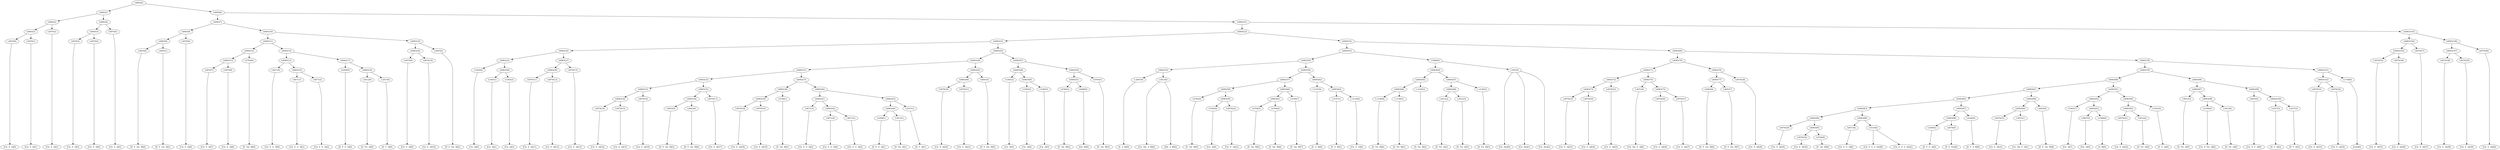 digraph sample{
"L4970(0)"->"[Cis  E  A](0)"
"L4970(1)"->"[Cis  E  A](1)"
"L6083(3)"->"L4970(0)"
"L6083(3)"->"L4970(1)"
"L4970(2)"->"[Cis  E  A](2)"
"L6083(2)"->"L6083(3)"
"L6083(2)"->"L4970(2)"
"L4970(3)"->"[Cis  E  A](3)"
"L4970(4)"->"[Cis  E  A](4)"
"L6083(5)"->"L4970(3)"
"L6083(5)"->"L4970(4)"
"L4970(5)"->"[Cis  E  A](5)"
"L6083(4)"->"L6083(5)"
"L6083(4)"->"L4970(5)"
"L6083(1)"->"L6083(2)"
"L6083(1)"->"L6083(4)"
"L4003(0)"->"[D  E  Gis  B](0)"
"L4003(1)"->"[D  E  Gis  B](1)"
"L6083(9)"->"L4003(0)"
"L6083(9)"->"L4003(1)"
"L4970(6)"->"[Cis  E  A](6)"
"L6083(8)"->"L6083(9)"
"L6083(8)"->"L4970(6)"
"L4970(7)"->"[Cis  E  A](7)"
"L4970(8)"->"[Cis  E  A](8)"
"L6083(13)"->"L4970(7)"
"L6083(13)"->"L4970(8)"
"L4764(0)"->"[E  Gis  B](0)"
"L6083(12)"->"L6083(13)"
"L6083(12)"->"L4764(0)"
"L4671(0)"->"[Cis  E  G  A](0)"
"L4671(1)"->"[Cis  E  G  A](1)"
"L4671(2)"->"[Cis  E  G  A](2)"
"L6083(16)"->"L4671(1)"
"L6083(16)"->"L4671(2)"
"L6083(15)"->"L4671(0)"
"L6083(15)"->"L6083(16)"
"L4309(0)"->"[D  E  G  A](0)"
"L3012(0)"->"[D  Fis  A](0)"
"L2557(0)"->"[D  F  A](0)"
"L6083(18)"->"L3012(0)"
"L6083(18)"->"L2557(0)"
"L6083(17)"->"L4309(0)"
"L6083(17)"->"L6083(18)"
"L6083(14)"->"L6083(15)"
"L6083(14)"->"L6083(17)"
"L6083(11)"->"L6083(12)"
"L6083(11)"->"L6083(14)"
"L4970(9)"->"[Cis  E  A](9)"
"L4970(10)"->"[Cis  E  A](10)"
"L6083(20)"->"L4970(9)"
"L6083(20)"->"L4970(10)"
"L4003(2)"->"[D  E  Gis  B](2)"
"L6083(19)"->"L6083(20)"
"L6083(19)"->"L4003(2)"
"L6083(10)"->"L6083(11)"
"L6083(10)"->"L6083(19)"
"L6083(7)"->"L6083(8)"
"L6083(7)"->"L6083(10)"
"L5365(0)"->"[Cis  A](0)"
"L5365(1)"->"[Cis  A](1)"
"L5365(2)"->"[Cis  A](2)"
"L6083(26)"->"L5365(1)"
"L6083(26)"->"L5365(2)"
"L6083(25)"->"L5365(0)"
"L6083(25)"->"L6083(26)"
"L4970(11)"->"[Cis  E  A](11)"
"L4970(12)"->"[Cis  E  A](12)"
"L6083(28)"->"L4970(11)"
"L6083(28)"->"L4970(12)"
"L4970(13)"->"[Cis  E  A](13)"
"L6083(27)"->"L6083(28)"
"L6083(27)"->"L4970(13)"
"L6083(24)"->"L6083(25)"
"L6083(24)"->"L6083(27)"
"L4970(14)"->"[Cis  E  A](14)"
"L4970(15)"->"[Cis  E  A](15)"
"L6083(34)"->"L4970(14)"
"L6083(34)"->"L4970(15)"
"L4970(16)"->"[Cis  E  A](16)"
"L6083(33)"->"L6083(34)"
"L6083(33)"->"L4970(16)"
"L4003(3)"->"[D  E  Gis  B](3)"
"L4003(4)"->"[D  E  Gis  B](4)"
"L6083(36)"->"L4003(3)"
"L6083(36)"->"L4003(4)"
"L4970(17)"->"[Cis  E  A](17)"
"L6083(35)"->"L6083(36)"
"L6083(35)"->"L4970(17)"
"L6083(32)"->"L6083(33)"
"L6083(32)"->"L6083(35)"
"L4970(18)"->"[Cis  E  A](18)"
"L4970(19)"->"[Cis  E  A](19)"
"L6083(39)"->"L4970(18)"
"L6083(39)"->"L4970(19)"
"L4764(1)"->"[E  Gis  B](1)"
"L6083(38)"->"L6083(39)"
"L6083(38)"->"L4764(1)"
"L4671(3)"->"[Cis  E  G  A](3)"
"L4671(4)"->"[Cis  E  G  A](4)"
"L4671(5)"->"[Cis  E  G  A](5)"
"L6083(42)"->"L4671(4)"
"L6083(42)"->"L4671(5)"
"L6083(41)"->"L4671(3)"
"L6083(41)"->"L6083(42)"
"L4309(1)"->"[D  E  G  A](1)"
"L3012(1)"->"[D  Fis  A](1)"
"L6083(44)"->"L4309(1)"
"L6083(44)"->"L3012(1)"
"L2557(1)"->"[D  F  A](1)"
"L6083(43)"->"L6083(44)"
"L6083(43)"->"L2557(1)"
"L6083(40)"->"L6083(41)"
"L6083(40)"->"L6083(43)"
"L6083(37)"->"L6083(38)"
"L6083(37)"->"L6083(40)"
"L6083(31)"->"L6083(32)"
"L6083(31)"->"L6083(37)"
"L4970(20)"->"[Cis  E  A](20)"
"L4970(21)"->"[Cis  E  A](21)"
"L6083(46)"->"L4970(20)"
"L6083(46)"->"L4970(21)"
"L4003(5)"->"[D  E  Gis  B](5)"
"L6083(45)"->"L6083(46)"
"L6083(45)"->"L4003(5)"
"L6083(30)"->"L6083(31)"
"L6083(30)"->"L6083(45)"
"L5365(3)"->"[Cis  A](3)"
"L5365(4)"->"[Cis  A](4)"
"L5365(5)"->"[Cis  A](5)"
"L6083(49)"->"L5365(4)"
"L6083(49)"->"L5365(5)"
"L6083(48)"->"L5365(3)"
"L6083(48)"->"L6083(49)"
"L4764(2)"->"[E  Gis  B](2)"
"L4409(0)"->"[Gis  B](0)"
"L6083(51)"->"L4764(2)"
"L6083(51)"->"L4409(0)"
"L4764(3)"->"[E  Gis  B](3)"
"L6083(50)"->"L6083(51)"
"L6083(50)"->"L4764(3)"
"L6083(47)"->"L6083(48)"
"L6083(47)"->"L6083(50)"
"L6083(29)"->"L6083(30)"
"L6083(29)"->"L6083(47)"
"L6083(23)"->"L6083(24)"
"L6083(23)"->"L6083(29)"
"L-2067(0)"->"[E  A  B](0)"
"L3913(0)"->"[Cis  Dis  A  B](0)"
"L3913(0)"->"[Dis  A  B](0)"
"L6083(55)"->"L-2067(0)"
"L6083(55)"->"L3913(0)"
"L4764(4)"->"[E  Gis  B](4)"
"L5365(6)"->"[Cis  A](6)"
"L4970(22)"->"[Cis  E  A](22)"
"L6083(59)"->"L5365(6)"
"L6083(59)"->"L4970(22)"
"L6083(58)"->"L4764(4)"
"L6083(58)"->"L6083(59)"
"L4764(5)"->"[E  Gis  B](5)"
"L4764(6)"->"[E  Gis  B](6)"
"L6083(61)"->"L4764(5)"
"L6083(61)"->"L4764(6)"
"L4764(7)"->"[E  Gis  B](7)"
"L6083(60)"->"L6083(61)"
"L6083(60)"->"L4764(7)"
"L6083(57)"->"L6083(58)"
"L6083(57)"->"L6083(60)"
"L3147(0)"->"[E  G  B](0)"
"L3147(1)"->"[E  G  B](1)"
"L-2119(0)"->"[Cis  E  G](0)"
"L6083(63)"->"L3147(1)"
"L6083(63)"->"L-2119(0)"
"L6083(62)"->"L3147(0)"
"L6083(62)"->"L6083(63)"
"L6083(56)"->"L6083(57)"
"L6083(56)"->"L6083(62)"
"L6083(54)"->"L6083(55)"
"L6083(54)"->"L6083(56)"
"L-2140(0)"->"[D  Fis  B](0)"
"L-2140(1)"->"[D  Fis  B](1)"
"L6083(66)"->"L-2140(0)"
"L6083(66)"->"L-2140(1)"
"L-2140(2)"->"[D  Fis  B](2)"
"L6083(65)"->"L6083(66)"
"L6083(65)"->"L-2140(2)"
"L3012(2)"->"[D  Fis  A](2)"
"L3012(3)"->"[D  Fis  A](3)"
"L6083(68)"->"L3012(2)"
"L6083(68)"->"L3012(3)"
"L-2140(3)"->"[D  Fis  B](3)"
"L6083(67)"->"L6083(68)"
"L6083(67)"->"L-2140(3)"
"L6083(64)"->"L6083(65)"
"L6083(64)"->"L6083(67)"
"L-901(0)"->"[Cis  Dis](0)"
"L-901(0)"->"[Cis  Dis](1)"
"L-901(0)"->"[Cis  Dis](2)"
"L5696(0)"->"L6083(64)"
"L5696(0)"->"L-901(0)"
"L6083(53)"->"L6083(54)"
"L6083(53)"->"L5696(0)"
"L4970(23)"->"[Cis  E  A](23)"
"L4970(24)"->"[Cis  E  A](24)"
"L6083(73)"->"L4970(23)"
"L6083(73)"->"L4970(24)"
"L4970(25)"->"[Cis  E  A](25)"
"L6083(72)"->"L6083(73)"
"L6083(72)"->"L4970(25)"
"L3651(0)"->"[Cis  Dis  E  A](0)"
"L4970(26)"->"[Cis  E  A](26)"
"L4970(27)"->"[Cis  E  A](27)"
"L6083(75)"->"L4970(26)"
"L6083(75)"->"L4970(27)"
"L6083(74)"->"L3651(0)"
"L6083(74)"->"L6083(75)"
"L6083(71)"->"L6083(72)"
"L6083(71)"->"L6083(74)"
"L4003(6)"->"[D  E  Gis  B](6)"
"L4003(7)"->"[D  E  Gis  B](7)"
"L6083(77)"->"L4003(6)"
"L6083(77)"->"L4003(7)"
"L4970(28)"->"[Cis  E  A](28)"
"L6083(76)"->"L6083(77)"
"L6083(76)"->"L4970(28)"
"L6083(70)"->"L6083(71)"
"L6083(70)"->"L6083(76)"
"L4970(29)"->"[Cis  E  A](29)"
"L4970(30)"->"[Cis  E  A](30)"
"L4764(8)"->"[E  Gis  B](8)"
"L6083(85)"->"L4970(30)"
"L6083(85)"->"L4764(8)"
"L6083(84)"->"L4970(29)"
"L6083(84)"->"L6083(85)"
"L4671(6)"->"[Cis  E  G  A](6)"
"L3516(0)"->"[Cis  E  G  A  Ais](0)"
"L3516(0)"->"[Cis  E  G  A  Ais](1)"
"L6083(86)"->"L4671(6)"
"L6083(86)"->"L3516(0)"
"L6083(83)"->"L6083(84)"
"L6083(83)"->"L6083(86)"
"L4309(2)"->"[D  E  G  A](2)"
"L4070(0)"->"[D  E  Fis](0)"
"L6083(88)"->"L4309(2)"
"L6083(88)"->"L4070(0)"
"L4226(0)"->"[D  F  A  B](0)"
"L6083(87)"->"L6083(88)"
"L6083(87)"->"L4226(0)"
"L6083(82)"->"L6083(83)"
"L6083(82)"->"L6083(87)"
"L4970(31)"->"[Cis  E  A](31)"
"L3651(1)"->"[Cis  Dis  E  A](1)"
"L6083(90)"->"L4970(31)"
"L6083(90)"->"L3651(1)"
"L4003(8)"->"[D  E  Gis  B](8)"
"L6083(89)"->"L6083(90)"
"L6083(89)"->"L4003(8)"
"L6083(81)"->"L6083(82)"
"L6083(81)"->"L6083(89)"
"L5365(7)"->"[Cis  A](7)"
"L3807(0)"->"[Gis  A](0)"
"L3389(0)"->"[A  B](0)"
"L6083(93)"->"L3807(0)"
"L6083(93)"->"L3389(0)"
"L6083(92)"->"L5365(7)"
"L6083(92)"->"L6083(93)"
"L4970(32)"->"[Cis  E  A](32)"
"L3012(4)"->"[D  Fis  A](4)"
"L6083(95)"->"L4970(32)"
"L6083(95)"->"L3012(4)"
"L3241(0)"->"[E  G  A](0)"
"L6083(94)"->"L6083(95)"
"L6083(94)"->"L3241(0)"
"L6083(91)"->"L6083(92)"
"L6083(91)"->"L6083(94)"
"L6083(80)"->"L6083(81)"
"L6083(80)"->"L6083(91)"
"L3012(5)"->"[D  Fis  A](5)"
"L2166(0)"->"[Cis  D  Fis  A](0)"
"L3012(6)"->"[D  Fis  A](6)"
"L6083(98)"->"L2166(0)"
"L6083(98)"->"L3012(6)"
"L6083(97)"->"L3012(5)"
"L6083(97)"->"L6083(98)"
"L4655(0)"->"[Cis  D  F  A](0)"
"L2557(2)"->"[D  F  A](2)"
"L2557(3)"->"[D  F  A](3)"
"L6083(100)"->"L2557(2)"
"L6083(100)"->"L2557(3)"
"L6083(99)"->"L4655(0)"
"L6083(99)"->"L6083(100)"
"L6083(96)"->"L6083(97)"
"L6083(96)"->"L6083(99)"
"L6083(79)"->"L6083(80)"
"L6083(79)"->"L6083(96)"
"L4970(33)"->"[Cis  E  A](33)"
"L4970(34)"->"[Cis  E  A](34)"
"L6083(102)"->"L4970(33)"
"L6083(102)"->"L4970(34)"
"L1758(0)"->"[rest](0)"
"L6083(101)"->"L6083(102)"
"L6083(101)"->"L1758(0)"
"L6083(78)"->"L6083(79)"
"L6083(78)"->"L6083(101)"
"L6083(69)"->"L6083(70)"
"L6083(69)"->"L6083(78)"
"L6083(52)"->"L6083(53)"
"L6083(52)"->"L6083(69)"
"L6083(22)"->"L6083(23)"
"L6083(22)"->"L6083(52)"
"L4970(35)"->"[Cis  E  A](35)"
"L4970(36)"->"[Cis  E  A](36)"
"L6083(105)"->"L4970(35)"
"L6083(105)"->"L4970(36)"
"L4970(37)"->"[Cis  E  A](37)"
"L6083(104)"->"L6083(105)"
"L6083(104)"->"L4970(37)"
"L4970(38)"->"[Cis  E  A](38)"
"L4970(39)"->"[Cis  E  A](39)"
"L6083(107)"->"L4970(38)"
"L6083(107)"->"L4970(39)"
"L4970(40)"->"[Cis  E  A](40)"
"L6083(106)"->"L6083(107)"
"L6083(106)"->"L4970(40)"
"L6083(103)"->"L6083(104)"
"L6083(103)"->"L6083(106)"
"L6083(21)"->"L6083(22)"
"L6083(21)"->"L6083(103)"
"L6083(6)"->"L6083(7)"
"L6083(6)"->"L6083(21)"
"L6083(0)"->"L6083(1)"
"L6083(0)"->"L6083(6)"
{rank = min; "L6083(0)"}
{rank = same; "L6083(1)"; "L6083(6)";}
{rank = same; "L6083(2)"; "L6083(4)"; "L6083(7)"; "L6083(21)";}
{rank = same; "L6083(3)"; "L4970(2)"; "L6083(5)"; "L4970(5)"; "L6083(8)"; "L6083(10)"; "L6083(22)"; "L6083(103)";}
{rank = same; "L4970(0)"; "L4970(1)"; "L4970(3)"; "L4970(4)"; "L6083(9)"; "L4970(6)"; "L6083(11)"; "L6083(19)"; "L6083(23)"; "L6083(52)"; "L6083(104)"; "L6083(106)";}
{rank = same; "L4003(0)"; "L4003(1)"; "L6083(12)"; "L6083(14)"; "L6083(20)"; "L4003(2)"; "L6083(24)"; "L6083(29)"; "L6083(53)"; "L6083(69)"; "L6083(105)"; "L4970(37)"; "L6083(107)"; "L4970(40)";}
{rank = same; "L6083(13)"; "L4764(0)"; "L6083(15)"; "L6083(17)"; "L4970(9)"; "L4970(10)"; "L6083(25)"; "L6083(27)"; "L6083(30)"; "L6083(47)"; "L6083(54)"; "L5696(0)"; "L6083(70)"; "L6083(78)"; "L4970(35)"; "L4970(36)"; "L4970(38)"; "L4970(39)";}
{rank = same; "L4970(7)"; "L4970(8)"; "L4671(0)"; "L6083(16)"; "L4309(0)"; "L6083(18)"; "L5365(0)"; "L6083(26)"; "L6083(28)"; "L4970(13)"; "L6083(31)"; "L6083(45)"; "L6083(48)"; "L6083(50)"; "L6083(55)"; "L6083(56)"; "L6083(64)"; "L-901(0)"; "L6083(71)"; "L6083(76)"; "L6083(79)"; "L6083(101)";}
{rank = same; "L4671(1)"; "L4671(2)"; "L3012(0)"; "L2557(0)"; "L5365(1)"; "L5365(2)"; "L4970(11)"; "L4970(12)"; "L6083(32)"; "L6083(37)"; "L6083(46)"; "L4003(5)"; "L5365(3)"; "L6083(49)"; "L6083(51)"; "L4764(3)"; "L-2067(0)"; "L3913(0)"; "L6083(57)"; "L6083(62)"; "L6083(65)"; "L6083(67)"; "L6083(72)"; "L6083(74)"; "L6083(77)"; "L4970(28)"; "L6083(80)"; "L6083(96)"; "L6083(102)"; "L1758(0)";}
{rank = same; "L6083(33)"; "L6083(35)"; "L6083(38)"; "L6083(40)"; "L4970(20)"; "L4970(21)"; "L5365(4)"; "L5365(5)"; "L4764(2)"; "L4409(0)"; "L6083(58)"; "L6083(60)"; "L3147(0)"; "L6083(63)"; "L6083(66)"; "L-2140(2)"; "L6083(68)"; "L-2140(3)"; "L6083(73)"; "L4970(25)"; "L3651(0)"; "L6083(75)"; "L4003(6)"; "L4003(7)"; "L6083(81)"; "L6083(91)"; "L6083(97)"; "L6083(99)"; "L4970(33)"; "L4970(34)";}
{rank = same; "L6083(34)"; "L4970(16)"; "L6083(36)"; "L4970(17)"; "L6083(39)"; "L4764(1)"; "L6083(41)"; "L6083(43)"; "L4764(4)"; "L6083(59)"; "L6083(61)"; "L4764(7)"; "L3147(1)"; "L-2119(0)"; "L-2140(0)"; "L-2140(1)"; "L3012(2)"; "L3012(3)"; "L4970(23)"; "L4970(24)"; "L4970(26)"; "L4970(27)"; "L6083(82)"; "L6083(89)"; "L6083(92)"; "L6083(94)"; "L3012(5)"; "L6083(98)"; "L4655(0)"; "L6083(100)";}
{rank = same; "L4970(14)"; "L4970(15)"; "L4003(3)"; "L4003(4)"; "L4970(18)"; "L4970(19)"; "L4671(3)"; "L6083(42)"; "L6083(44)"; "L2557(1)"; "L5365(6)"; "L4970(22)"; "L4764(5)"; "L4764(6)"; "L6083(83)"; "L6083(87)"; "L6083(90)"; "L4003(8)"; "L5365(7)"; "L6083(93)"; "L6083(95)"; "L3241(0)"; "L2166(0)"; "L3012(6)"; "L2557(2)"; "L2557(3)";}
{rank = same; "L4671(4)"; "L4671(5)"; "L4309(1)"; "L3012(1)"; "L6083(84)"; "L6083(86)"; "L6083(88)"; "L4226(0)"; "L4970(31)"; "L3651(1)"; "L3807(0)"; "L3389(0)"; "L4970(32)"; "L3012(4)";}
{rank = same; "L4970(29)"; "L6083(85)"; "L4671(6)"; "L3516(0)"; "L4309(2)"; "L4070(0)";}
{rank = same; "L4970(30)"; "L4764(8)";}
{rank = max; "[A  B](0)"; "[Cis  A](0)"; "[Cis  A](1)"; "[Cis  A](2)"; "[Cis  A](3)"; "[Cis  A](4)"; "[Cis  A](5)"; "[Cis  A](6)"; "[Cis  A](7)"; "[Cis  D  F  A](0)"; "[Cis  D  Fis  A](0)"; "[Cis  Dis  A  B](0)"; "[Cis  Dis  E  A](0)"; "[Cis  Dis  E  A](1)"; "[Cis  Dis](0)"; "[Cis  Dis](1)"; "[Cis  Dis](2)"; "[Cis  E  A](0)"; "[Cis  E  A](1)"; "[Cis  E  A](10)"; "[Cis  E  A](11)"; "[Cis  E  A](12)"; "[Cis  E  A](13)"; "[Cis  E  A](14)"; "[Cis  E  A](15)"; "[Cis  E  A](16)"; "[Cis  E  A](17)"; "[Cis  E  A](18)"; "[Cis  E  A](19)"; "[Cis  E  A](2)"; "[Cis  E  A](20)"; "[Cis  E  A](21)"; "[Cis  E  A](22)"; "[Cis  E  A](23)"; "[Cis  E  A](24)"; "[Cis  E  A](25)"; "[Cis  E  A](26)"; "[Cis  E  A](27)"; "[Cis  E  A](28)"; "[Cis  E  A](29)"; "[Cis  E  A](3)"; "[Cis  E  A](30)"; "[Cis  E  A](31)"; "[Cis  E  A](32)"; "[Cis  E  A](33)"; "[Cis  E  A](34)"; "[Cis  E  A](35)"; "[Cis  E  A](36)"; "[Cis  E  A](37)"; "[Cis  E  A](38)"; "[Cis  E  A](39)"; "[Cis  E  A](4)"; "[Cis  E  A](40)"; "[Cis  E  A](5)"; "[Cis  E  A](6)"; "[Cis  E  A](7)"; "[Cis  E  A](8)"; "[Cis  E  A](9)"; "[Cis  E  G  A  Ais](0)"; "[Cis  E  G  A  Ais](1)"; "[Cis  E  G  A](0)"; "[Cis  E  G  A](1)"; "[Cis  E  G  A](2)"; "[Cis  E  G  A](3)"; "[Cis  E  G  A](4)"; "[Cis  E  G  A](5)"; "[Cis  E  G  A](6)"; "[Cis  E  G](0)"; "[D  E  Fis](0)"; "[D  E  G  A](0)"; "[D  E  G  A](1)"; "[D  E  G  A](2)"; "[D  E  Gis  B](0)"; "[D  E  Gis  B](1)"; "[D  E  Gis  B](2)"; "[D  E  Gis  B](3)"; "[D  E  Gis  B](4)"; "[D  E  Gis  B](5)"; "[D  E  Gis  B](6)"; "[D  E  Gis  B](7)"; "[D  E  Gis  B](8)"; "[D  F  A  B](0)"; "[D  F  A](0)"; "[D  F  A](1)"; "[D  F  A](2)"; "[D  F  A](3)"; "[D  Fis  A](0)"; "[D  Fis  A](1)"; "[D  Fis  A](2)"; "[D  Fis  A](3)"; "[D  Fis  A](4)"; "[D  Fis  A](5)"; "[D  Fis  A](6)"; "[D  Fis  B](0)"; "[D  Fis  B](1)"; "[D  Fis  B](2)"; "[D  Fis  B](3)"; "[Dis  A  B](0)"; "[E  A  B](0)"; "[E  G  A](0)"; "[E  G  B](0)"; "[E  G  B](1)"; "[E  Gis  B](0)"; "[E  Gis  B](1)"; "[E  Gis  B](2)"; "[E  Gis  B](3)"; "[E  Gis  B](4)"; "[E  Gis  B](5)"; "[E  Gis  B](6)"; "[E  Gis  B](7)"; "[E  Gis  B](8)"; "[Gis  A](0)"; "[Gis  B](0)"; "[rest](0)";}
}